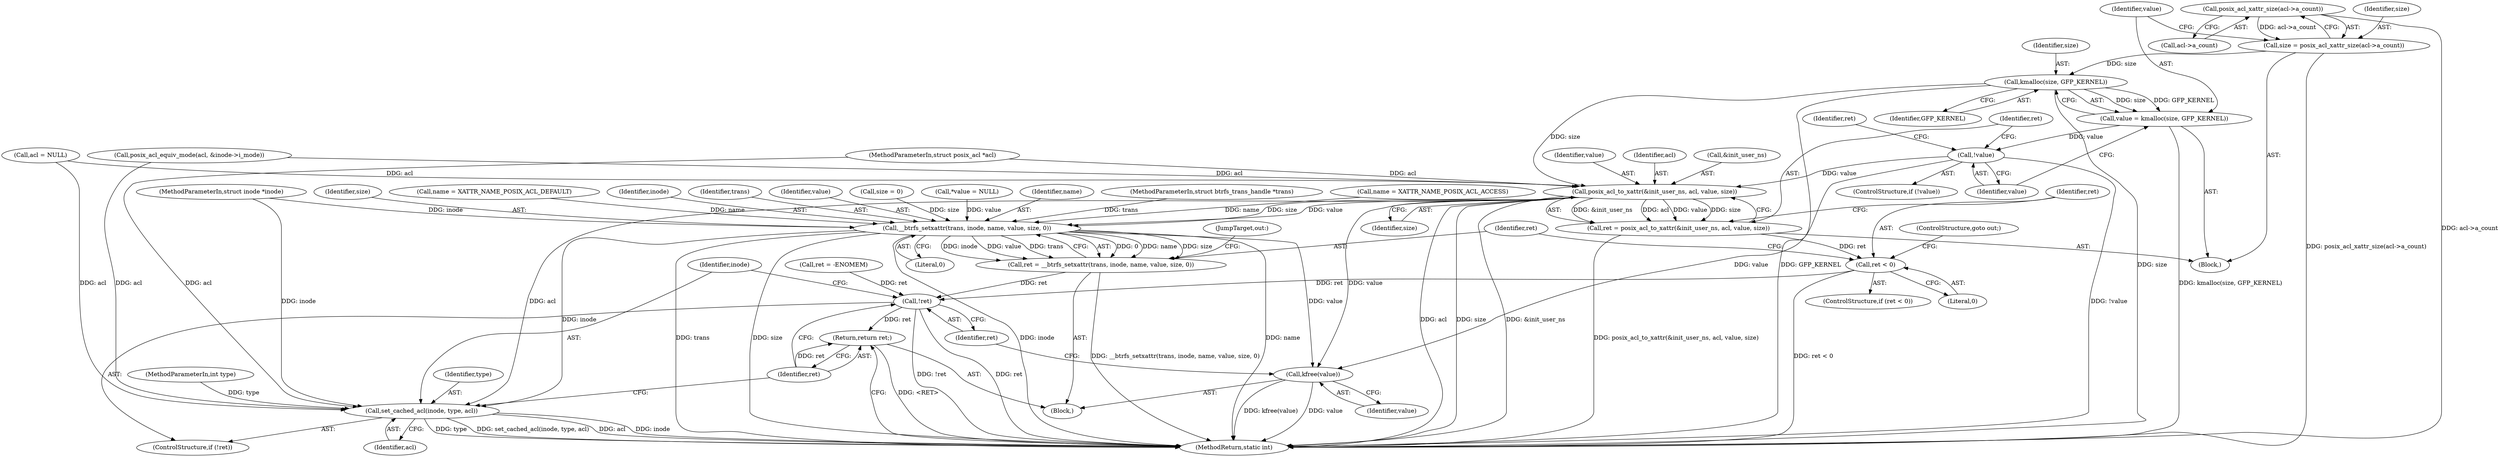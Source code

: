 digraph "0_linux_073931017b49d9458aa351605b43a7e34598caef_0@pointer" {
"1000177" [label="(Call,posix_acl_xattr_size(acl->a_count))"];
"1000175" [label="(Call,size = posix_acl_xattr_size(acl->a_count))"];
"1000183" [label="(Call,kmalloc(size, GFP_KERNEL))"];
"1000181" [label="(Call,value = kmalloc(size, GFP_KERNEL))"];
"1000187" [label="(Call,!value)"];
"1000197" [label="(Call,posix_acl_to_xattr(&init_user_ns, acl, value, size))"];
"1000195" [label="(Call,ret = posix_acl_to_xattr(&init_user_ns, acl, value, size))"];
"1000204" [label="(Call,ret < 0)"];
"1000221" [label="(Call,!ret)"];
"1000227" [label="(Return,return ret;)"];
"1000210" [label="(Call,__btrfs_setxattr(trans, inode, name, value, size, 0))"];
"1000208" [label="(Call,ret = __btrfs_setxattr(trans, inode, name, value, size, 0))"];
"1000218" [label="(Call,kfree(value))"];
"1000223" [label="(Call,set_cached_acl(inode, type, acl))"];
"1000188" [label="(Identifier,value)"];
"1000187" [label="(Call,!value)"];
"1000206" [label="(Literal,0)"];
"1000222" [label="(Identifier,ret)"];
"1000177" [label="(Call,posix_acl_xattr_size(acl->a_count))"];
"1000210" [label="(Call,__btrfs_setxattr(trans, inode, name, value, size, 0))"];
"1000212" [label="(Identifier,inode)"];
"1000219" [label="(Identifier,value)"];
"1000203" [label="(ControlStructure,if (ret < 0))"];
"1000221" [label="(Call,!ret)"];
"1000211" [label="(Identifier,trans)"];
"1000175" [label="(Call,size = posix_acl_xattr_size(acl->a_count))"];
"1000181" [label="(Call,value = kmalloc(size, GFP_KERNEL))"];
"1000208" [label="(Call,ret = __btrfs_setxattr(trans, inode, name, value, size, 0))"];
"1000220" [label="(ControlStructure,if (!ret))"];
"1000190" [label="(Call,ret = -ENOMEM)"];
"1000218" [label="(Call,kfree(value))"];
"1000144" [label="(Call,acl = NULL)"];
"1000214" [label="(Identifier,value)"];
"1000202" [label="(Identifier,size)"];
"1000105" [label="(Block,)"];
"1000228" [label="(Identifier,ret)"];
"1000108" [label="(Call,size = 0)"];
"1000113" [label="(Call,*value = NULL)"];
"1000217" [label="(JumpTarget,out:)"];
"1000229" [label="(MethodReturn,static int)"];
"1000213" [label="(Identifier,name)"];
"1000227" [label="(Return,return ret;)"];
"1000201" [label="(Identifier,value)"];
"1000182" [label="(Identifier,value)"];
"1000196" [label="(Identifier,ret)"];
"1000183" [label="(Call,kmalloc(size, GFP_KERNEL))"];
"1000207" [label="(ControlStructure,goto out;)"];
"1000216" [label="(Literal,0)"];
"1000101" [label="(MethodParameterIn,struct btrfs_trans_handle *trans)"];
"1000200" [label="(Identifier,acl)"];
"1000128" [label="(Call,posix_acl_equiv_mode(acl, &inode->i_mode))"];
"1000184" [label="(Identifier,size)"];
"1000205" [label="(Identifier,ret)"];
"1000209" [label="(Identifier,ret)"];
"1000195" [label="(Call,ret = posix_acl_to_xattr(&init_user_ns, acl, value, size))"];
"1000176" [label="(Identifier,size)"];
"1000103" [label="(MethodParameterIn,struct posix_acl *acl)"];
"1000204" [label="(Call,ret < 0)"];
"1000224" [label="(Identifier,inode)"];
"1000120" [label="(Call,name = XATTR_NAME_POSIX_ACL_ACCESS)"];
"1000174" [label="(Block,)"];
"1000223" [label="(Call,set_cached_acl(inode, type, acl))"];
"1000215" [label="(Identifier,size)"];
"1000186" [label="(ControlStructure,if (!value))"];
"1000225" [label="(Identifier,type)"];
"1000178" [label="(Call,acl->a_count)"];
"1000164" [label="(Call,name = XATTR_NAME_POSIX_ACL_DEFAULT)"];
"1000185" [label="(Identifier,GFP_KERNEL)"];
"1000102" [label="(MethodParameterIn,struct inode *inode)"];
"1000104" [label="(MethodParameterIn,int type)"];
"1000198" [label="(Call,&init_user_ns)"];
"1000191" [label="(Identifier,ret)"];
"1000226" [label="(Identifier,acl)"];
"1000197" [label="(Call,posix_acl_to_xattr(&init_user_ns, acl, value, size))"];
"1000177" -> "1000175"  [label="AST: "];
"1000177" -> "1000178"  [label="CFG: "];
"1000178" -> "1000177"  [label="AST: "];
"1000175" -> "1000177"  [label="CFG: "];
"1000177" -> "1000229"  [label="DDG: acl->a_count"];
"1000177" -> "1000175"  [label="DDG: acl->a_count"];
"1000175" -> "1000174"  [label="AST: "];
"1000176" -> "1000175"  [label="AST: "];
"1000182" -> "1000175"  [label="CFG: "];
"1000175" -> "1000229"  [label="DDG: posix_acl_xattr_size(acl->a_count)"];
"1000175" -> "1000183"  [label="DDG: size"];
"1000183" -> "1000181"  [label="AST: "];
"1000183" -> "1000185"  [label="CFG: "];
"1000184" -> "1000183"  [label="AST: "];
"1000185" -> "1000183"  [label="AST: "];
"1000181" -> "1000183"  [label="CFG: "];
"1000183" -> "1000229"  [label="DDG: GFP_KERNEL"];
"1000183" -> "1000229"  [label="DDG: size"];
"1000183" -> "1000181"  [label="DDG: size"];
"1000183" -> "1000181"  [label="DDG: GFP_KERNEL"];
"1000183" -> "1000197"  [label="DDG: size"];
"1000181" -> "1000174"  [label="AST: "];
"1000182" -> "1000181"  [label="AST: "];
"1000188" -> "1000181"  [label="CFG: "];
"1000181" -> "1000229"  [label="DDG: kmalloc(size, GFP_KERNEL)"];
"1000181" -> "1000187"  [label="DDG: value"];
"1000187" -> "1000186"  [label="AST: "];
"1000187" -> "1000188"  [label="CFG: "];
"1000188" -> "1000187"  [label="AST: "];
"1000191" -> "1000187"  [label="CFG: "];
"1000196" -> "1000187"  [label="CFG: "];
"1000187" -> "1000229"  [label="DDG: !value"];
"1000187" -> "1000197"  [label="DDG: value"];
"1000187" -> "1000218"  [label="DDG: value"];
"1000197" -> "1000195"  [label="AST: "];
"1000197" -> "1000202"  [label="CFG: "];
"1000198" -> "1000197"  [label="AST: "];
"1000200" -> "1000197"  [label="AST: "];
"1000201" -> "1000197"  [label="AST: "];
"1000202" -> "1000197"  [label="AST: "];
"1000195" -> "1000197"  [label="CFG: "];
"1000197" -> "1000229"  [label="DDG: acl"];
"1000197" -> "1000229"  [label="DDG: size"];
"1000197" -> "1000229"  [label="DDG: &init_user_ns"];
"1000197" -> "1000195"  [label="DDG: &init_user_ns"];
"1000197" -> "1000195"  [label="DDG: acl"];
"1000197" -> "1000195"  [label="DDG: value"];
"1000197" -> "1000195"  [label="DDG: size"];
"1000144" -> "1000197"  [label="DDG: acl"];
"1000128" -> "1000197"  [label="DDG: acl"];
"1000103" -> "1000197"  [label="DDG: acl"];
"1000197" -> "1000210"  [label="DDG: value"];
"1000197" -> "1000210"  [label="DDG: size"];
"1000197" -> "1000218"  [label="DDG: value"];
"1000197" -> "1000223"  [label="DDG: acl"];
"1000195" -> "1000174"  [label="AST: "];
"1000196" -> "1000195"  [label="AST: "];
"1000205" -> "1000195"  [label="CFG: "];
"1000195" -> "1000229"  [label="DDG: posix_acl_to_xattr(&init_user_ns, acl, value, size)"];
"1000195" -> "1000204"  [label="DDG: ret"];
"1000204" -> "1000203"  [label="AST: "];
"1000204" -> "1000206"  [label="CFG: "];
"1000205" -> "1000204"  [label="AST: "];
"1000206" -> "1000204"  [label="AST: "];
"1000207" -> "1000204"  [label="CFG: "];
"1000209" -> "1000204"  [label="CFG: "];
"1000204" -> "1000229"  [label="DDG: ret < 0"];
"1000204" -> "1000221"  [label="DDG: ret"];
"1000221" -> "1000220"  [label="AST: "];
"1000221" -> "1000222"  [label="CFG: "];
"1000222" -> "1000221"  [label="AST: "];
"1000224" -> "1000221"  [label="CFG: "];
"1000228" -> "1000221"  [label="CFG: "];
"1000221" -> "1000229"  [label="DDG: !ret"];
"1000221" -> "1000229"  [label="DDG: ret"];
"1000208" -> "1000221"  [label="DDG: ret"];
"1000190" -> "1000221"  [label="DDG: ret"];
"1000221" -> "1000227"  [label="DDG: ret"];
"1000227" -> "1000105"  [label="AST: "];
"1000227" -> "1000228"  [label="CFG: "];
"1000228" -> "1000227"  [label="AST: "];
"1000229" -> "1000227"  [label="CFG: "];
"1000227" -> "1000229"  [label="DDG: <RET>"];
"1000228" -> "1000227"  [label="DDG: ret"];
"1000210" -> "1000208"  [label="AST: "];
"1000210" -> "1000216"  [label="CFG: "];
"1000211" -> "1000210"  [label="AST: "];
"1000212" -> "1000210"  [label="AST: "];
"1000213" -> "1000210"  [label="AST: "];
"1000214" -> "1000210"  [label="AST: "];
"1000215" -> "1000210"  [label="AST: "];
"1000216" -> "1000210"  [label="AST: "];
"1000208" -> "1000210"  [label="CFG: "];
"1000210" -> "1000229"  [label="DDG: inode"];
"1000210" -> "1000229"  [label="DDG: name"];
"1000210" -> "1000229"  [label="DDG: trans"];
"1000210" -> "1000229"  [label="DDG: size"];
"1000210" -> "1000208"  [label="DDG: 0"];
"1000210" -> "1000208"  [label="DDG: name"];
"1000210" -> "1000208"  [label="DDG: size"];
"1000210" -> "1000208"  [label="DDG: inode"];
"1000210" -> "1000208"  [label="DDG: value"];
"1000210" -> "1000208"  [label="DDG: trans"];
"1000101" -> "1000210"  [label="DDG: trans"];
"1000102" -> "1000210"  [label="DDG: inode"];
"1000120" -> "1000210"  [label="DDG: name"];
"1000164" -> "1000210"  [label="DDG: name"];
"1000113" -> "1000210"  [label="DDG: value"];
"1000108" -> "1000210"  [label="DDG: size"];
"1000210" -> "1000218"  [label="DDG: value"];
"1000210" -> "1000223"  [label="DDG: inode"];
"1000208" -> "1000105"  [label="AST: "];
"1000209" -> "1000208"  [label="AST: "];
"1000217" -> "1000208"  [label="CFG: "];
"1000208" -> "1000229"  [label="DDG: __btrfs_setxattr(trans, inode, name, value, size, 0)"];
"1000218" -> "1000105"  [label="AST: "];
"1000218" -> "1000219"  [label="CFG: "];
"1000219" -> "1000218"  [label="AST: "];
"1000222" -> "1000218"  [label="CFG: "];
"1000218" -> "1000229"  [label="DDG: value"];
"1000218" -> "1000229"  [label="DDG: kfree(value)"];
"1000223" -> "1000220"  [label="AST: "];
"1000223" -> "1000226"  [label="CFG: "];
"1000224" -> "1000223"  [label="AST: "];
"1000225" -> "1000223"  [label="AST: "];
"1000226" -> "1000223"  [label="AST: "];
"1000228" -> "1000223"  [label="CFG: "];
"1000223" -> "1000229"  [label="DDG: type"];
"1000223" -> "1000229"  [label="DDG: set_cached_acl(inode, type, acl)"];
"1000223" -> "1000229"  [label="DDG: acl"];
"1000223" -> "1000229"  [label="DDG: inode"];
"1000102" -> "1000223"  [label="DDG: inode"];
"1000104" -> "1000223"  [label="DDG: type"];
"1000144" -> "1000223"  [label="DDG: acl"];
"1000128" -> "1000223"  [label="DDG: acl"];
"1000103" -> "1000223"  [label="DDG: acl"];
}

